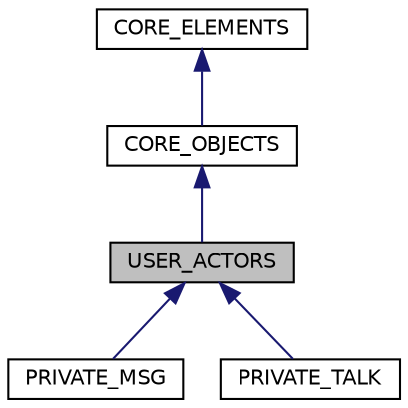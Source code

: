 digraph "USER_ACTORS"
{
  edge [fontname="Helvetica",fontsize="10",labelfontname="Helvetica",labelfontsize="10"];
  node [fontname="Helvetica",fontsize="10",shape=record];
  Node1 [label="USER_ACTORS",height=0.2,width=0.4,color="black", fillcolor="grey75", style="filled" fontcolor="black"];
  Node2 -> Node1 [dir="back",color="midnightblue",fontsize="10",style="solid"];
  Node2 [label="CORE_OBJECTS",height=0.2,width=0.4,color="black", fillcolor="white", style="filled",URL="$class_c_o_r_e___o_b_j_e_c_t_s.html"];
  Node3 -> Node2 [dir="back",color="midnightblue",fontsize="10",style="solid"];
  Node3 [label="CORE_ELEMENTS",height=0.2,width=0.4,color="black", fillcolor="white", style="filled",URL="$class_c_o_r_e___e_l_e_m_e_n_t_s.html"];
  Node1 -> Node4 [dir="back",color="midnightblue",fontsize="10",style="solid"];
  Node4 [label="PRIVATE_MSG",height=0.2,width=0.4,color="black", fillcolor="white", style="filled",URL="$class_p_r_i_v_a_t_e___m_s_g.html"];
  Node1 -> Node5 [dir="back",color="midnightblue",fontsize="10",style="solid"];
  Node5 [label="PRIVATE_TALK",height=0.2,width=0.4,color="black", fillcolor="white", style="filled",URL="$class_p_r_i_v_a_t_e___t_a_l_k.html"];
}
